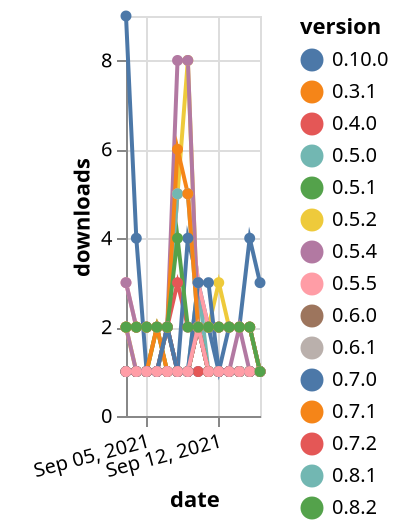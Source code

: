 {"$schema": "https://vega.github.io/schema/vega-lite/v5.json", "description": "A simple bar chart with embedded data.", "data": {"values": [{"date": "2021-09-03", "total": 464, "delta": 2, "version": "0.8.3"}, {"date": "2021-09-04", "total": 465, "delta": 1, "version": "0.8.3"}, {"date": "2021-09-05", "total": 466, "delta": 1, "version": "0.8.3"}, {"date": "2021-09-06", "total": 468, "delta": 2, "version": "0.8.3"}, {"date": "2021-09-07", "total": 469, "delta": 1, "version": "0.8.3"}, {"date": "2021-09-08", "total": 470, "delta": 1, "version": "0.8.3"}, {"date": "2021-09-09", "total": 471, "delta": 1, "version": "0.8.3"}, {"date": "2021-09-10", "total": 473, "delta": 2, "version": "0.8.3"}, {"date": "2021-09-11", "total": 474, "delta": 1, "version": "0.8.3"}, {"date": "2021-09-12", "total": 475, "delta": 1, "version": "0.8.3"}, {"date": "2021-09-13", "total": 476, "delta": 1, "version": "0.8.3"}, {"date": "2021-09-14", "total": 477, "delta": 1, "version": "0.8.3"}, {"date": "2021-09-15", "total": 478, "delta": 1, "version": "0.8.3"}, {"date": "2021-09-16", "total": 479, "delta": 1, "version": "0.8.3"}, {"date": "2021-09-03", "total": 2554, "delta": 2, "version": "0.4.0"}, {"date": "2021-09-04", "total": 2556, "delta": 2, "version": "0.4.0"}, {"date": "2021-09-05", "total": 2558, "delta": 2, "version": "0.4.0"}, {"date": "2021-09-06", "total": 2560, "delta": 2, "version": "0.4.0"}, {"date": "2021-09-07", "total": 2562, "delta": 2, "version": "0.4.0"}, {"date": "2021-09-08", "total": 2565, "delta": 3, "version": "0.4.0"}, {"date": "2021-09-09", "total": 2567, "delta": 2, "version": "0.4.0"}, {"date": "2021-09-10", "total": 2569, "delta": 2, "version": "0.4.0"}, {"date": "2021-09-11", "total": 2571, "delta": 2, "version": "0.4.0"}, {"date": "2021-09-12", "total": 2573, "delta": 2, "version": "0.4.0"}, {"date": "2021-09-13", "total": 2575, "delta": 2, "version": "0.4.0"}, {"date": "2021-09-14", "total": 2577, "delta": 2, "version": "0.4.0"}, {"date": "2021-09-15", "total": 2579, "delta": 2, "version": "0.4.0"}, {"date": "2021-09-16", "total": 2580, "delta": 1, "version": "0.4.0"}, {"date": "2021-09-03", "total": 153, "delta": 1, "version": "0.9.2"}, {"date": "2021-09-04", "total": 154, "delta": 1, "version": "0.9.2"}, {"date": "2021-09-05", "total": 155, "delta": 1, "version": "0.9.2"}, {"date": "2021-09-06", "total": 156, "delta": 1, "version": "0.9.2"}, {"date": "2021-09-07", "total": 157, "delta": 1, "version": "0.9.2"}, {"date": "2021-09-08", "total": 158, "delta": 1, "version": "0.9.2"}, {"date": "2021-09-09", "total": 159, "delta": 1, "version": "0.9.2"}, {"date": "2021-09-10", "total": 161, "delta": 2, "version": "0.9.2"}, {"date": "2021-09-11", "total": 162, "delta": 1, "version": "0.9.2"}, {"date": "2021-09-12", "total": 163, "delta": 1, "version": "0.9.2"}, {"date": "2021-09-13", "total": 164, "delta": 1, "version": "0.9.2"}, {"date": "2021-09-14", "total": 165, "delta": 1, "version": "0.9.2"}, {"date": "2021-09-15", "total": 166, "delta": 1, "version": "0.9.2"}, {"date": "2021-09-16", "total": 167, "delta": 1, "version": "0.9.2"}, {"date": "2021-09-03", "total": 3116, "delta": 2, "version": "0.5.2"}, {"date": "2021-09-04", "total": 3118, "delta": 2, "version": "0.5.2"}, {"date": "2021-09-05", "total": 3120, "delta": 2, "version": "0.5.2"}, {"date": "2021-09-06", "total": 3122, "delta": 2, "version": "0.5.2"}, {"date": "2021-09-07", "total": 3124, "delta": 2, "version": "0.5.2"}, {"date": "2021-09-08", "total": 3129, "delta": 5, "version": "0.5.2"}, {"date": "2021-09-09", "total": 3137, "delta": 8, "version": "0.5.2"}, {"date": "2021-09-10", "total": 3139, "delta": 2, "version": "0.5.2"}, {"date": "2021-09-11", "total": 3141, "delta": 2, "version": "0.5.2"}, {"date": "2021-09-12", "total": 3144, "delta": 3, "version": "0.5.2"}, {"date": "2021-09-13", "total": 3146, "delta": 2, "version": "0.5.2"}, {"date": "2021-09-14", "total": 3148, "delta": 2, "version": "0.5.2"}, {"date": "2021-09-15", "total": 3150, "delta": 2, "version": "0.5.2"}, {"date": "2021-09-16", "total": 3151, "delta": 1, "version": "0.5.2"}, {"date": "2021-09-03", "total": 175, "delta": 1, "version": "0.7.0"}, {"date": "2021-09-04", "total": 176, "delta": 1, "version": "0.7.0"}, {"date": "2021-09-05", "total": 177, "delta": 1, "version": "0.7.0"}, {"date": "2021-09-06", "total": 178, "delta": 1, "version": "0.7.0"}, {"date": "2021-09-07", "total": 180, "delta": 2, "version": "0.7.0"}, {"date": "2021-09-08", "total": 181, "delta": 1, "version": "0.7.0"}, {"date": "2021-09-09", "total": 182, "delta": 1, "version": "0.7.0"}, {"date": "2021-09-10", "total": 183, "delta": 1, "version": "0.7.0"}, {"date": "2021-09-11", "total": 184, "delta": 1, "version": "0.7.0"}, {"date": "2021-09-12", "total": 185, "delta": 1, "version": "0.7.0"}, {"date": "2021-09-13", "total": 186, "delta": 1, "version": "0.7.0"}, {"date": "2021-09-14", "total": 187, "delta": 1, "version": "0.7.0"}, {"date": "2021-09-15", "total": 188, "delta": 1, "version": "0.7.0"}, {"date": "2021-09-16", "total": 189, "delta": 1, "version": "0.7.0"}, {"date": "2021-09-03", "total": 237, "delta": 1, "version": "0.8.1"}, {"date": "2021-09-04", "total": 238, "delta": 1, "version": "0.8.1"}, {"date": "2021-09-05", "total": 239, "delta": 1, "version": "0.8.1"}, {"date": "2021-09-06", "total": 240, "delta": 1, "version": "0.8.1"}, {"date": "2021-09-07", "total": 241, "delta": 1, "version": "0.8.1"}, {"date": "2021-09-08", "total": 242, "delta": 1, "version": "0.8.1"}, {"date": "2021-09-09", "total": 243, "delta": 1, "version": "0.8.1"}, {"date": "2021-09-10", "total": 246, "delta": 3, "version": "0.8.1"}, {"date": "2021-09-11", "total": 247, "delta": 1, "version": "0.8.1"}, {"date": "2021-09-12", "total": 248, "delta": 1, "version": "0.8.1"}, {"date": "2021-09-13", "total": 249, "delta": 1, "version": "0.8.1"}, {"date": "2021-09-14", "total": 250, "delta": 1, "version": "0.8.1"}, {"date": "2021-09-15", "total": 251, "delta": 1, "version": "0.8.1"}, {"date": "2021-09-16", "total": 252, "delta": 1, "version": "0.8.1"}, {"date": "2021-09-03", "total": 220, "delta": 1, "version": "0.6.1"}, {"date": "2021-09-04", "total": 221, "delta": 1, "version": "0.6.1"}, {"date": "2021-09-05", "total": 222, "delta": 1, "version": "0.6.1"}, {"date": "2021-09-06", "total": 223, "delta": 1, "version": "0.6.1"}, {"date": "2021-09-07", "total": 225, "delta": 2, "version": "0.6.1"}, {"date": "2021-09-08", "total": 226, "delta": 1, "version": "0.6.1"}, {"date": "2021-09-09", "total": 227, "delta": 1, "version": "0.6.1"}, {"date": "2021-09-10", "total": 229, "delta": 2, "version": "0.6.1"}, {"date": "2021-09-11", "total": 230, "delta": 1, "version": "0.6.1"}, {"date": "2021-09-12", "total": 231, "delta": 1, "version": "0.6.1"}, {"date": "2021-09-13", "total": 232, "delta": 1, "version": "0.6.1"}, {"date": "2021-09-14", "total": 233, "delta": 1, "version": "0.6.1"}, {"date": "2021-09-15", "total": 234, "delta": 1, "version": "0.6.1"}, {"date": "2021-09-16", "total": 235, "delta": 1, "version": "0.6.1"}, {"date": "2021-09-03", "total": 159, "delta": 1, "version": "0.8.2"}, {"date": "2021-09-04", "total": 160, "delta": 1, "version": "0.8.2"}, {"date": "2021-09-05", "total": 161, "delta": 1, "version": "0.8.2"}, {"date": "2021-09-06", "total": 163, "delta": 2, "version": "0.8.2"}, {"date": "2021-09-07", "total": 164, "delta": 1, "version": "0.8.2"}, {"date": "2021-09-08", "total": 165, "delta": 1, "version": "0.8.2"}, {"date": "2021-09-09", "total": 166, "delta": 1, "version": "0.8.2"}, {"date": "2021-09-10", "total": 168, "delta": 2, "version": "0.8.2"}, {"date": "2021-09-11", "total": 169, "delta": 1, "version": "0.8.2"}, {"date": "2021-09-12", "total": 170, "delta": 1, "version": "0.8.2"}, {"date": "2021-09-13", "total": 171, "delta": 1, "version": "0.8.2"}, {"date": "2021-09-14", "total": 172, "delta": 1, "version": "0.8.2"}, {"date": "2021-09-15", "total": 173, "delta": 1, "version": "0.8.2"}, {"date": "2021-09-16", "total": 174, "delta": 1, "version": "0.8.2"}, {"date": "2021-09-03", "total": 117, "delta": 9, "version": "0.10.0"}, {"date": "2021-09-04", "total": 121, "delta": 4, "version": "0.10.0"}, {"date": "2021-09-05", "total": 122, "delta": 1, "version": "0.10.0"}, {"date": "2021-09-06", "total": 123, "delta": 1, "version": "0.10.0"}, {"date": "2021-09-07", "total": 124, "delta": 1, "version": "0.10.0"}, {"date": "2021-09-08", "total": 125, "delta": 1, "version": "0.10.0"}, {"date": "2021-09-09", "total": 129, "delta": 4, "version": "0.10.0"}, {"date": "2021-09-10", "total": 132, "delta": 3, "version": "0.10.0"}, {"date": "2021-09-11", "total": 134, "delta": 2, "version": "0.10.0"}, {"date": "2021-09-12", "total": 135, "delta": 1, "version": "0.10.0"}, {"date": "2021-09-13", "total": 137, "delta": 2, "version": "0.10.0"}, {"date": "2021-09-14", "total": 139, "delta": 2, "version": "0.10.0"}, {"date": "2021-09-15", "total": 143, "delta": 4, "version": "0.10.0"}, {"date": "2021-09-16", "total": 146, "delta": 3, "version": "0.10.0"}, {"date": "2021-09-03", "total": 367, "delta": 1, "version": "0.7.1"}, {"date": "2021-09-04", "total": 368, "delta": 1, "version": "0.7.1"}, {"date": "2021-09-05", "total": 369, "delta": 1, "version": "0.7.1"}, {"date": "2021-09-06", "total": 371, "delta": 2, "version": "0.7.1"}, {"date": "2021-09-07", "total": 372, "delta": 1, "version": "0.7.1"}, {"date": "2021-09-08", "total": 373, "delta": 1, "version": "0.7.1"}, {"date": "2021-09-09", "total": 374, "delta": 1, "version": "0.7.1"}, {"date": "2021-09-10", "total": 376, "delta": 2, "version": "0.7.1"}, {"date": "2021-09-11", "total": 377, "delta": 1, "version": "0.7.1"}, {"date": "2021-09-12", "total": 378, "delta": 1, "version": "0.7.1"}, {"date": "2021-09-13", "total": 379, "delta": 1, "version": "0.7.1"}, {"date": "2021-09-14", "total": 380, "delta": 1, "version": "0.7.1"}, {"date": "2021-09-15", "total": 381, "delta": 1, "version": "0.7.1"}, {"date": "2021-09-16", "total": 382, "delta": 1, "version": "0.7.1"}, {"date": "2021-09-03", "total": 1082, "delta": 1, "version": "0.9.1"}, {"date": "2021-09-04", "total": 1083, "delta": 1, "version": "0.9.1"}, {"date": "2021-09-05", "total": 1084, "delta": 1, "version": "0.9.1"}, {"date": "2021-09-06", "total": 1085, "delta": 1, "version": "0.9.1"}, {"date": "2021-09-07", "total": 1086, "delta": 1, "version": "0.9.1"}, {"date": "2021-09-08", "total": 1087, "delta": 1, "version": "0.9.1"}, {"date": "2021-09-09", "total": 1088, "delta": 1, "version": "0.9.1"}, {"date": "2021-09-10", "total": 1090, "delta": 2, "version": "0.9.1"}, {"date": "2021-09-11", "total": 1091, "delta": 1, "version": "0.9.1"}, {"date": "2021-09-12", "total": 1092, "delta": 1, "version": "0.9.1"}, {"date": "2021-09-13", "total": 1093, "delta": 1, "version": "0.9.1"}, {"date": "2021-09-14", "total": 1094, "delta": 1, "version": "0.9.1"}, {"date": "2021-09-15", "total": 1095, "delta": 1, "version": "0.9.1"}, {"date": "2021-09-16", "total": 1096, "delta": 1, "version": "0.9.1"}, {"date": "2021-09-03", "total": 300, "delta": 2, "version": "0.8.4"}, {"date": "2021-09-04", "total": 301, "delta": 1, "version": "0.8.4"}, {"date": "2021-09-05", "total": 302, "delta": 1, "version": "0.8.4"}, {"date": "2021-09-06", "total": 303, "delta": 1, "version": "0.8.4"}, {"date": "2021-09-07", "total": 304, "delta": 1, "version": "0.8.4"}, {"date": "2021-09-08", "total": 305, "delta": 1, "version": "0.8.4"}, {"date": "2021-09-09", "total": 306, "delta": 1, "version": "0.8.4"}, {"date": "2021-09-10", "total": 308, "delta": 2, "version": "0.8.4"}, {"date": "2021-09-11", "total": 309, "delta": 1, "version": "0.8.4"}, {"date": "2021-09-12", "total": 310, "delta": 1, "version": "0.8.4"}, {"date": "2021-09-13", "total": 311, "delta": 1, "version": "0.8.4"}, {"date": "2021-09-14", "total": 313, "delta": 2, "version": "0.8.4"}, {"date": "2021-09-15", "total": 314, "delta": 1, "version": "0.8.4"}, {"date": "2021-09-16", "total": 315, "delta": 1, "version": "0.8.4"}, {"date": "2021-09-03", "total": 2535, "delta": 3, "version": "0.5.5"}, {"date": "2021-09-04", "total": 2537, "delta": 2, "version": "0.5.5"}, {"date": "2021-09-05", "total": 2539, "delta": 2, "version": "0.5.5"}, {"date": "2021-09-06", "total": 2541, "delta": 2, "version": "0.5.5"}, {"date": "2021-09-07", "total": 2543, "delta": 2, "version": "0.5.5"}, {"date": "2021-09-08", "total": 2548, "delta": 5, "version": "0.5.5"}, {"date": "2021-09-09", "total": 2553, "delta": 5, "version": "0.5.5"}, {"date": "2021-09-10", "total": 2556, "delta": 3, "version": "0.5.5"}, {"date": "2021-09-11", "total": 2558, "delta": 2, "version": "0.5.5"}, {"date": "2021-09-12", "total": 2560, "delta": 2, "version": "0.5.5"}, {"date": "2021-09-13", "total": 2562, "delta": 2, "version": "0.5.5"}, {"date": "2021-09-14", "total": 2564, "delta": 2, "version": "0.5.5"}, {"date": "2021-09-15", "total": 2566, "delta": 2, "version": "0.5.5"}, {"date": "2021-09-16", "total": 2567, "delta": 1, "version": "0.5.5"}, {"date": "2021-09-03", "total": 231, "delta": 1, "version": "0.7.2"}, {"date": "2021-09-04", "total": 232, "delta": 1, "version": "0.7.2"}, {"date": "2021-09-05", "total": 233, "delta": 1, "version": "0.7.2"}, {"date": "2021-09-06", "total": 234, "delta": 1, "version": "0.7.2"}, {"date": "2021-09-07", "total": 236, "delta": 2, "version": "0.7.2"}, {"date": "2021-09-08", "total": 237, "delta": 1, "version": "0.7.2"}, {"date": "2021-09-09", "total": 238, "delta": 1, "version": "0.7.2"}, {"date": "2021-09-10", "total": 239, "delta": 1, "version": "0.7.2"}, {"date": "2021-09-11", "total": 240, "delta": 1, "version": "0.7.2"}, {"date": "2021-09-12", "total": 241, "delta": 1, "version": "0.7.2"}, {"date": "2021-09-13", "total": 242, "delta": 1, "version": "0.7.2"}, {"date": "2021-09-14", "total": 243, "delta": 1, "version": "0.7.2"}, {"date": "2021-09-15", "total": 244, "delta": 1, "version": "0.7.2"}, {"date": "2021-09-16", "total": 245, "delta": 1, "version": "0.7.2"}, {"date": "2021-09-03", "total": 2843, "delta": 3, "version": "0.5.4"}, {"date": "2021-09-04", "total": 2845, "delta": 2, "version": "0.5.4"}, {"date": "2021-09-05", "total": 2847, "delta": 2, "version": "0.5.4"}, {"date": "2021-09-06", "total": 2849, "delta": 2, "version": "0.5.4"}, {"date": "2021-09-07", "total": 2851, "delta": 2, "version": "0.5.4"}, {"date": "2021-09-08", "total": 2859, "delta": 8, "version": "0.5.4"}, {"date": "2021-09-09", "total": 2867, "delta": 8, "version": "0.5.4"}, {"date": "2021-09-10", "total": 2869, "delta": 2, "version": "0.5.4"}, {"date": "2021-09-11", "total": 2871, "delta": 2, "version": "0.5.4"}, {"date": "2021-09-12", "total": 2873, "delta": 2, "version": "0.5.4"}, {"date": "2021-09-13", "total": 2875, "delta": 2, "version": "0.5.4"}, {"date": "2021-09-14", "total": 2877, "delta": 2, "version": "0.5.4"}, {"date": "2021-09-15", "total": 2879, "delta": 2, "version": "0.5.4"}, {"date": "2021-09-16", "total": 2880, "delta": 1, "version": "0.5.4"}, {"date": "2021-09-03", "total": 182, "delta": 1, "version": "0.6.0"}, {"date": "2021-09-04", "total": 183, "delta": 1, "version": "0.6.0"}, {"date": "2021-09-05", "total": 184, "delta": 1, "version": "0.6.0"}, {"date": "2021-09-06", "total": 185, "delta": 1, "version": "0.6.0"}, {"date": "2021-09-07", "total": 187, "delta": 2, "version": "0.6.0"}, {"date": "2021-09-08", "total": 188, "delta": 1, "version": "0.6.0"}, {"date": "2021-09-09", "total": 189, "delta": 1, "version": "0.6.0"}, {"date": "2021-09-10", "total": 191, "delta": 2, "version": "0.6.0"}, {"date": "2021-09-11", "total": 192, "delta": 1, "version": "0.6.0"}, {"date": "2021-09-12", "total": 193, "delta": 1, "version": "0.6.0"}, {"date": "2021-09-13", "total": 194, "delta": 1, "version": "0.6.0"}, {"date": "2021-09-14", "total": 195, "delta": 1, "version": "0.6.0"}, {"date": "2021-09-15", "total": 196, "delta": 1, "version": "0.6.0"}, {"date": "2021-09-16", "total": 197, "delta": 1, "version": "0.6.0"}, {"date": "2021-09-03", "total": 3568, "delta": 2, "version": "0.5.0"}, {"date": "2021-09-04", "total": 3570, "delta": 2, "version": "0.5.0"}, {"date": "2021-09-05", "total": 3572, "delta": 2, "version": "0.5.0"}, {"date": "2021-09-06", "total": 3574, "delta": 2, "version": "0.5.0"}, {"date": "2021-09-07", "total": 3576, "delta": 2, "version": "0.5.0"}, {"date": "2021-09-08", "total": 3581, "delta": 5, "version": "0.5.0"}, {"date": "2021-09-09", "total": 3586, "delta": 5, "version": "0.5.0"}, {"date": "2021-09-10", "total": 3588, "delta": 2, "version": "0.5.0"}, {"date": "2021-09-11", "total": 3590, "delta": 2, "version": "0.5.0"}, {"date": "2021-09-12", "total": 3592, "delta": 2, "version": "0.5.0"}, {"date": "2021-09-13", "total": 3594, "delta": 2, "version": "0.5.0"}, {"date": "2021-09-14", "total": 3596, "delta": 2, "version": "0.5.0"}, {"date": "2021-09-15", "total": 3598, "delta": 2, "version": "0.5.0"}, {"date": "2021-09-16", "total": 3599, "delta": 1, "version": "0.5.0"}, {"date": "2021-09-03", "total": 1196, "delta": 1, "version": "0.9.3"}, {"date": "2021-09-04", "total": 1197, "delta": 1, "version": "0.9.3"}, {"date": "2021-09-05", "total": 1198, "delta": 1, "version": "0.9.3"}, {"date": "2021-09-06", "total": 1199, "delta": 1, "version": "0.9.3"}, {"date": "2021-09-07", "total": 1201, "delta": 2, "version": "0.9.3"}, {"date": "2021-09-08", "total": 1202, "delta": 1, "version": "0.9.3"}, {"date": "2021-09-09", "total": 1203, "delta": 1, "version": "0.9.3"}, {"date": "2021-09-10", "total": 1206, "delta": 3, "version": "0.9.3"}, {"date": "2021-09-11", "total": 1209, "delta": 3, "version": "0.9.3"}, {"date": "2021-09-12", "total": 1210, "delta": 1, "version": "0.9.3"}, {"date": "2021-09-13", "total": 1211, "delta": 1, "version": "0.9.3"}, {"date": "2021-09-14", "total": 1212, "delta": 1, "version": "0.9.3"}, {"date": "2021-09-15", "total": 1213, "delta": 1, "version": "0.9.3"}, {"date": "2021-09-16", "total": 1214, "delta": 1, "version": "0.9.3"}, {"date": "2021-09-03", "total": 3576, "delta": 2, "version": "0.3.1"}, {"date": "2021-09-04", "total": 3578, "delta": 2, "version": "0.3.1"}, {"date": "2021-09-05", "total": 3580, "delta": 2, "version": "0.3.1"}, {"date": "2021-09-06", "total": 3582, "delta": 2, "version": "0.3.1"}, {"date": "2021-09-07", "total": 3584, "delta": 2, "version": "0.3.1"}, {"date": "2021-09-08", "total": 3590, "delta": 6, "version": "0.3.1"}, {"date": "2021-09-09", "total": 3595, "delta": 5, "version": "0.3.1"}, {"date": "2021-09-10", "total": 3597, "delta": 2, "version": "0.3.1"}, {"date": "2021-09-11", "total": 3599, "delta": 2, "version": "0.3.1"}, {"date": "2021-09-12", "total": 3601, "delta": 2, "version": "0.3.1"}, {"date": "2021-09-13", "total": 3603, "delta": 2, "version": "0.3.1"}, {"date": "2021-09-14", "total": 3605, "delta": 2, "version": "0.3.1"}, {"date": "2021-09-15", "total": 3607, "delta": 2, "version": "0.3.1"}, {"date": "2021-09-16", "total": 3608, "delta": 1, "version": "0.3.1"}, {"date": "2021-09-03", "total": 424, "delta": 1, "version": "0.9.0"}, {"date": "2021-09-04", "total": 425, "delta": 1, "version": "0.9.0"}, {"date": "2021-09-05", "total": 426, "delta": 1, "version": "0.9.0"}, {"date": "2021-09-06", "total": 427, "delta": 1, "version": "0.9.0"}, {"date": "2021-09-07", "total": 428, "delta": 1, "version": "0.9.0"}, {"date": "2021-09-08", "total": 429, "delta": 1, "version": "0.9.0"}, {"date": "2021-09-09", "total": 430, "delta": 1, "version": "0.9.0"}, {"date": "2021-09-10", "total": 432, "delta": 2, "version": "0.9.0"}, {"date": "2021-09-11", "total": 433, "delta": 1, "version": "0.9.0"}, {"date": "2021-09-12", "total": 434, "delta": 1, "version": "0.9.0"}, {"date": "2021-09-13", "total": 435, "delta": 1, "version": "0.9.0"}, {"date": "2021-09-14", "total": 436, "delta": 1, "version": "0.9.0"}, {"date": "2021-09-15", "total": 437, "delta": 1, "version": "0.9.0"}, {"date": "2021-09-16", "total": 438, "delta": 1, "version": "0.9.0"}, {"date": "2021-09-03", "total": 2816, "delta": 2, "version": "0.5.1"}, {"date": "2021-09-04", "total": 2818, "delta": 2, "version": "0.5.1"}, {"date": "2021-09-05", "total": 2820, "delta": 2, "version": "0.5.1"}, {"date": "2021-09-06", "total": 2822, "delta": 2, "version": "0.5.1"}, {"date": "2021-09-07", "total": 2824, "delta": 2, "version": "0.5.1"}, {"date": "2021-09-08", "total": 2828, "delta": 4, "version": "0.5.1"}, {"date": "2021-09-09", "total": 2830, "delta": 2, "version": "0.5.1"}, {"date": "2021-09-10", "total": 2832, "delta": 2, "version": "0.5.1"}, {"date": "2021-09-11", "total": 2834, "delta": 2, "version": "0.5.1"}, {"date": "2021-09-12", "total": 2836, "delta": 2, "version": "0.5.1"}, {"date": "2021-09-13", "total": 2838, "delta": 2, "version": "0.5.1"}, {"date": "2021-09-14", "total": 2840, "delta": 2, "version": "0.5.1"}, {"date": "2021-09-15", "total": 2842, "delta": 2, "version": "0.5.1"}, {"date": "2021-09-16", "total": 2843, "delta": 1, "version": "0.5.1"}]}, "width": "container", "mark": {"type": "line", "point": {"filled": true}}, "encoding": {"x": {"field": "date", "type": "temporal", "timeUnit": "yearmonthdate", "title": "date", "axis": {"labelAngle": -15}}, "y": {"field": "delta", "type": "quantitative", "title": "downloads"}, "color": {"field": "version", "type": "nominal"}, "tooltip": {"field": "delta"}}}